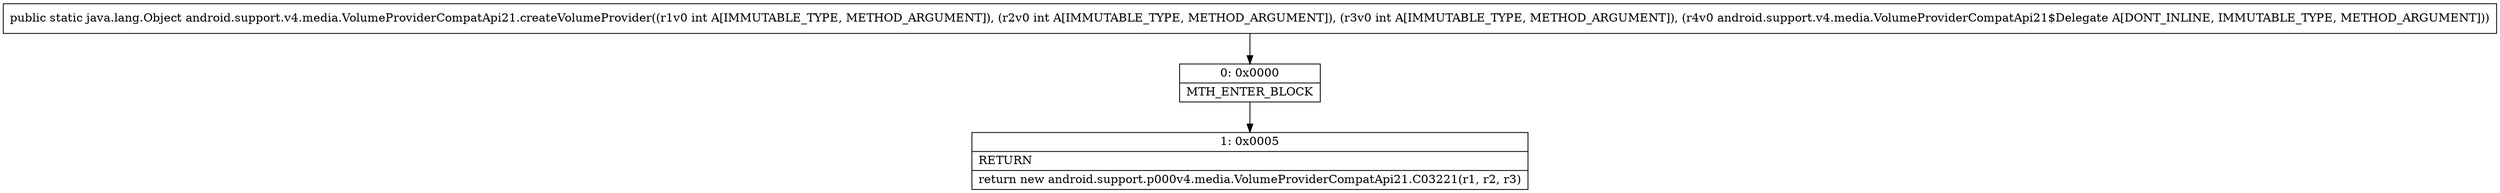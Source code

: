 digraph "CFG forandroid.support.v4.media.VolumeProviderCompatApi21.createVolumeProvider(IIILandroid\/support\/v4\/media\/VolumeProviderCompatApi21$Delegate;)Ljava\/lang\/Object;" {
Node_0 [shape=record,label="{0\:\ 0x0000|MTH_ENTER_BLOCK\l}"];
Node_1 [shape=record,label="{1\:\ 0x0005|RETURN\l|return new android.support.p000v4.media.VolumeProviderCompatApi21.C03221(r1, r2, r3)\l}"];
MethodNode[shape=record,label="{public static java.lang.Object android.support.v4.media.VolumeProviderCompatApi21.createVolumeProvider((r1v0 int A[IMMUTABLE_TYPE, METHOD_ARGUMENT]), (r2v0 int A[IMMUTABLE_TYPE, METHOD_ARGUMENT]), (r3v0 int A[IMMUTABLE_TYPE, METHOD_ARGUMENT]), (r4v0 android.support.v4.media.VolumeProviderCompatApi21$Delegate A[DONT_INLINE, IMMUTABLE_TYPE, METHOD_ARGUMENT])) }"];
MethodNode -> Node_0;
Node_0 -> Node_1;
}

